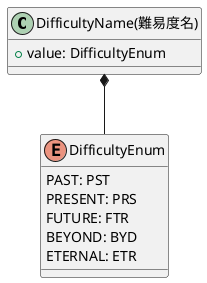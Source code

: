 @startuml DifficultyName

class "DifficultyName(難易度名)" as DifficultyName {
    + value: DifficultyEnum
}

enum "DifficultyEnum" as DifficultyEnum {
    PAST: PST
    PRESENT: PRS
    FUTURE: FTR
    BEYOND: BYD
    ETERNAL: ETR
}

DifficultyName *-down- DifficultyEnum

@enduml

